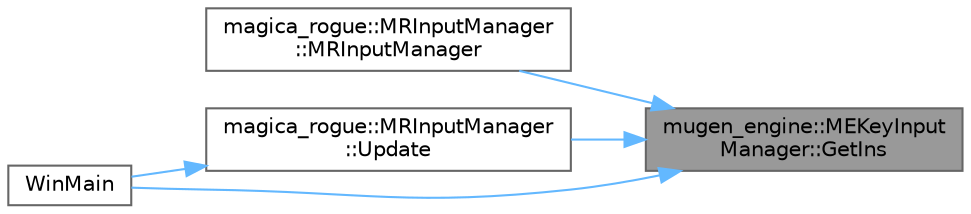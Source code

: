digraph "mugen_engine::MEKeyInputManager::GetIns"
{
 // LATEX_PDF_SIZE
  bgcolor="transparent";
  edge [fontname=Helvetica,fontsize=10,labelfontname=Helvetica,labelfontsize=10];
  node [fontname=Helvetica,fontsize=10,shape=box,height=0.2,width=0.4];
  rankdir="RL";
  Node1 [id="Node000001",label="mugen_engine::MEKeyInput\lManager::GetIns",height=0.2,width=0.4,color="gray40", fillcolor="grey60", style="filled", fontcolor="black",tooltip="インスタンスの取得"];
  Node1 -> Node2 [id="edge1_Node000001_Node000002",dir="back",color="steelblue1",style="solid",tooltip=" "];
  Node2 [id="Node000002",label="magica_rogue::MRInputManager\l::MRInputManager",height=0.2,width=0.4,color="grey40", fillcolor="white", style="filled",URL="$classmagica__rogue_1_1_m_r_input_manager.html#afafacffa775a5d97a72f2cd15e477e61",tooltip="コンストラクタ"];
  Node1 -> Node3 [id="edge2_Node000001_Node000003",dir="back",color="steelblue1",style="solid",tooltip=" "];
  Node3 [id="Node000003",label="magica_rogue::MRInputManager\l::Update",height=0.2,width=0.4,color="grey40", fillcolor="white", style="filled",URL="$classmagica__rogue_1_1_m_r_input_manager.html#af86c065162988df35bee521c919aed21",tooltip="入力状況の更新"];
  Node3 -> Node4 [id="edge3_Node000003_Node000004",dir="back",color="steelblue1",style="solid",tooltip=" "];
  Node4 [id="Node000004",label="WinMain",height=0.2,width=0.4,color="grey40", fillcolor="white", style="filled",URL="$main_8cpp.html#aa9f5bde5a38da1ef0ae63e9a5a567411",tooltip=" "];
  Node1 -> Node4 [id="edge4_Node000001_Node000004",dir="back",color="steelblue1",style="solid",tooltip=" "];
}
